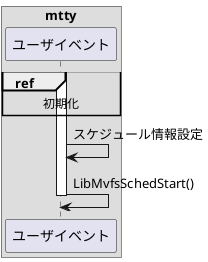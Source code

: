 @startuml

box "mtty"
    participant uevt as "ユーザイベント"
end box

activate uevt

ref over uevt: 初期化

uevt -> uevt: スケジュール情報設定

uevt -> uevt: LibMvfsSchedStart()
deactivate uevt


@enduml

